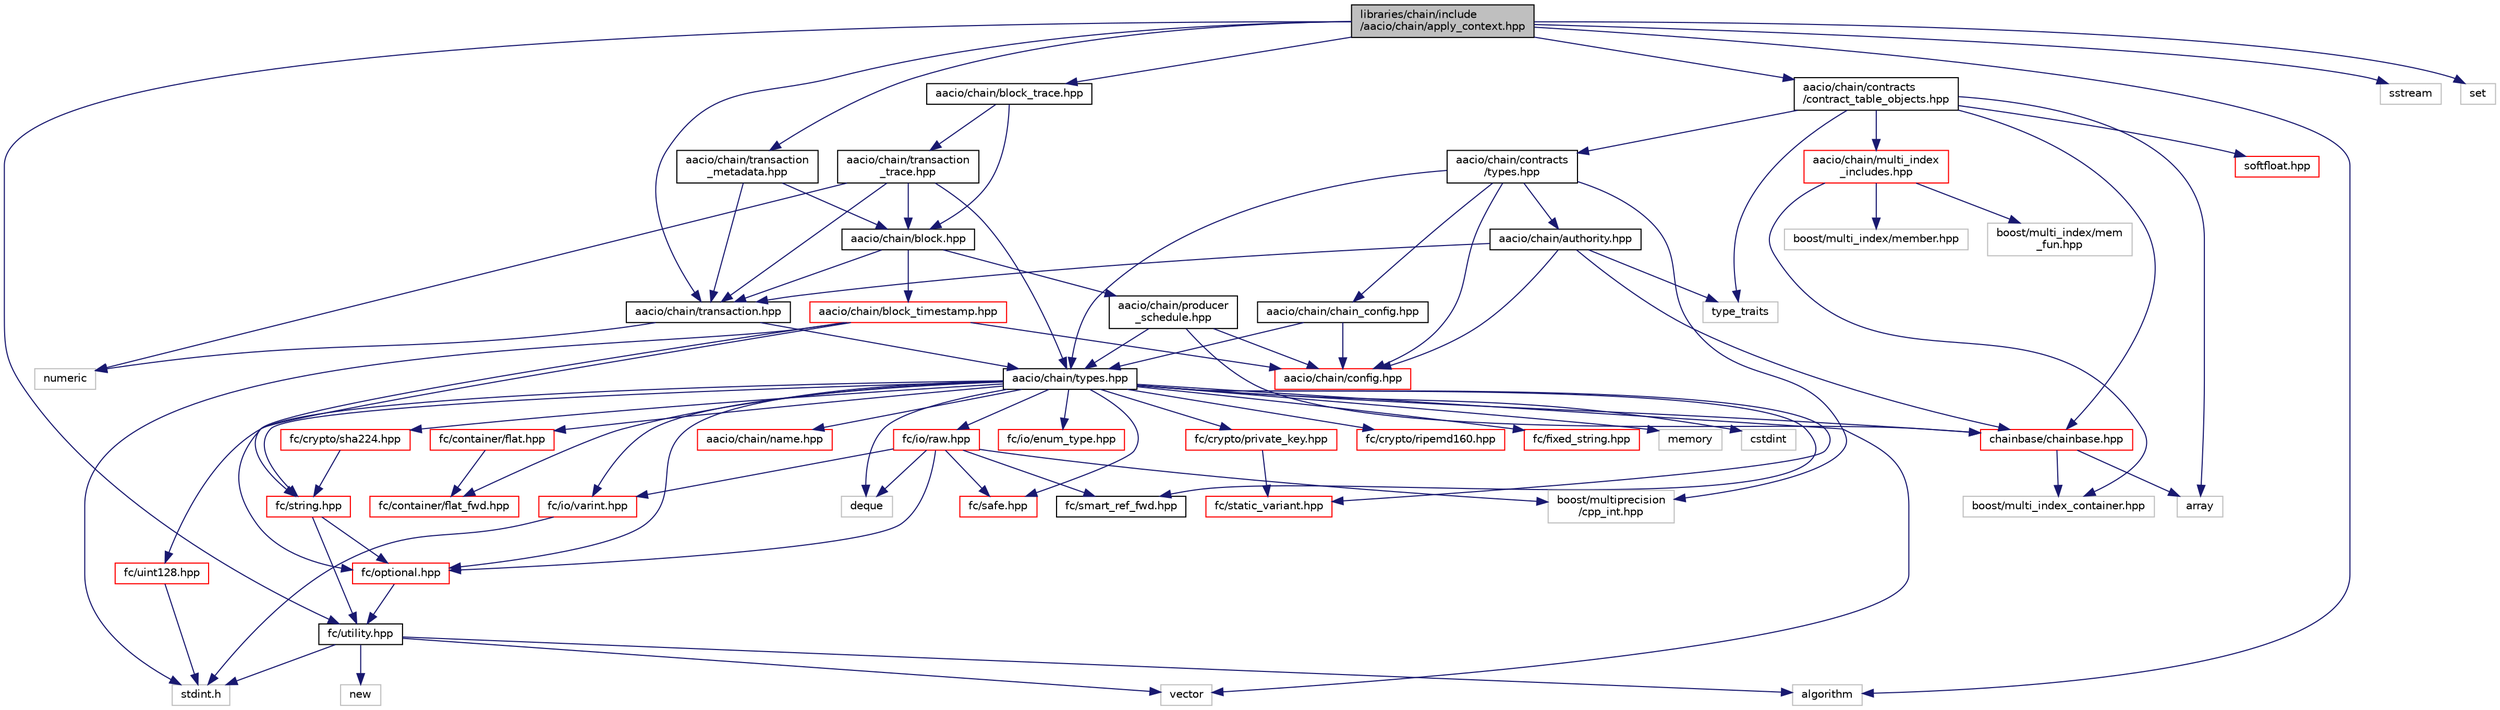 digraph "libraries/chain/include/aacio/chain/apply_context.hpp"
{
  edge [fontname="Helvetica",fontsize="10",labelfontname="Helvetica",labelfontsize="10"];
  node [fontname="Helvetica",fontsize="10",shape=record];
  Node0 [label="libraries/chain/include\l/aacio/chain/apply_context.hpp",height=0.2,width=0.4,color="black", fillcolor="grey75", style="filled", fontcolor="black"];
  Node0 -> Node1 [color="midnightblue",fontsize="10",style="solid",fontname="Helvetica"];
  Node1 [label="aacio/chain/block_trace.hpp",height=0.2,width=0.4,color="black", fillcolor="white", style="filled",URL="$block__trace_8hpp.html"];
  Node1 -> Node2 [color="midnightblue",fontsize="10",style="solid",fontname="Helvetica"];
  Node2 [label="aacio/chain/block.hpp",height=0.2,width=0.4,color="black", fillcolor="white", style="filled",URL="$block_8hpp.html"];
  Node2 -> Node3 [color="midnightblue",fontsize="10",style="solid",fontname="Helvetica"];
  Node3 [label="aacio/chain/block_timestamp.hpp",height=0.2,width=0.4,color="red", fillcolor="white", style="filled",URL="$block__timestamp_8hpp_source.html"];
  Node3 -> Node4 [color="midnightblue",fontsize="10",style="solid",fontname="Helvetica"];
  Node4 [label="aacio/chain/config.hpp",height=0.2,width=0.4,color="red", fillcolor="white", style="filled",URL="$libraries_2chain_2include_2aacio_2chain_2config_8hpp.html"];
  Node3 -> Node10 [color="midnightblue",fontsize="10",style="solid",fontname="Helvetica"];
  Node10 [label="stdint.h",height=0.2,width=0.4,color="grey75", fillcolor="white", style="filled"];
  Node3 -> Node8 [color="midnightblue",fontsize="10",style="solid",fontname="Helvetica"];
  Node8 [label="fc/string.hpp",height=0.2,width=0.4,color="red", fillcolor="white", style="filled",URL="$string_8hpp_source.html"];
  Node8 -> Node9 [color="midnightblue",fontsize="10",style="solid",fontname="Helvetica"];
  Node9 [label="fc/utility.hpp",height=0.2,width=0.4,color="black", fillcolor="white", style="filled",URL="$utility_8hpp_source.html"];
  Node9 -> Node10 [color="midnightblue",fontsize="10",style="solid",fontname="Helvetica"];
  Node9 -> Node11 [color="midnightblue",fontsize="10",style="solid",fontname="Helvetica"];
  Node11 [label="algorithm",height=0.2,width=0.4,color="grey75", fillcolor="white", style="filled"];
  Node9 -> Node12 [color="midnightblue",fontsize="10",style="solid",fontname="Helvetica"];
  Node12 [label="new",height=0.2,width=0.4,color="grey75", fillcolor="white", style="filled"];
  Node9 -> Node13 [color="midnightblue",fontsize="10",style="solid",fontname="Helvetica"];
  Node13 [label="vector",height=0.2,width=0.4,color="grey75", fillcolor="white", style="filled"];
  Node8 -> Node16 [color="midnightblue",fontsize="10",style="solid",fontname="Helvetica"];
  Node16 [label="fc/optional.hpp",height=0.2,width=0.4,color="red", fillcolor="white", style="filled",URL="$libraries_2fc_2include_2fc_2optional_8hpp_source.html"];
  Node16 -> Node9 [color="midnightblue",fontsize="10",style="solid",fontname="Helvetica"];
  Node3 -> Node16 [color="midnightblue",fontsize="10",style="solid",fontname="Helvetica"];
  Node2 -> Node144 [color="midnightblue",fontsize="10",style="solid",fontname="Helvetica"];
  Node144 [label="aacio/chain/transaction.hpp",height=0.2,width=0.4,color="black", fillcolor="white", style="filled",URL="$libraries_2chain_2include_2aacio_2chain_2transaction_8hpp.html"];
  Node144 -> Node53 [color="midnightblue",fontsize="10",style="solid",fontname="Helvetica"];
  Node53 [label="aacio/chain/types.hpp",height=0.2,width=0.4,color="black", fillcolor="white", style="filled",URL="$libraries_2chain_2include_2aacio_2chain_2types_8hpp.html"];
  Node53 -> Node54 [color="midnightblue",fontsize="10",style="solid",fontname="Helvetica"];
  Node54 [label="aacio/chain/name.hpp",height=0.2,width=0.4,color="red", fillcolor="white", style="filled",URL="$name_8hpp_source.html"];
  Node53 -> Node56 [color="midnightblue",fontsize="10",style="solid",fontname="Helvetica"];
  Node56 [label="chainbase/chainbase.hpp",height=0.2,width=0.4,color="red", fillcolor="white", style="filled",URL="$chainbase_8hpp_source.html"];
  Node56 -> Node67 [color="midnightblue",fontsize="10",style="solid",fontname="Helvetica"];
  Node67 [label="boost/multi_index_container.hpp",height=0.2,width=0.4,color="grey75", fillcolor="white", style="filled"];
  Node56 -> Node73 [color="midnightblue",fontsize="10",style="solid",fontname="Helvetica"];
  Node73 [label="array",height=0.2,width=0.4,color="grey75", fillcolor="white", style="filled"];
  Node53 -> Node32 [color="midnightblue",fontsize="10",style="solid",fontname="Helvetica"];
  Node32 [label="fc/container/flat_fwd.hpp",height=0.2,width=0.4,color="red", fillcolor="white", style="filled",URL="$flat__fwd_8hpp_source.html"];
  Node53 -> Node80 [color="midnightblue",fontsize="10",style="solid",fontname="Helvetica"];
  Node80 [label="fc/io/varint.hpp",height=0.2,width=0.4,color="red", fillcolor="white", style="filled",URL="$libraries_2fc_2include_2fc_2io_2varint_8hpp_source.html"];
  Node80 -> Node10 [color="midnightblue",fontsize="10",style="solid",fontname="Helvetica"];
  Node53 -> Node81 [color="midnightblue",fontsize="10",style="solid",fontname="Helvetica"];
  Node81 [label="fc/io/enum_type.hpp",height=0.2,width=0.4,color="red", fillcolor="white", style="filled",URL="$enum__type_8hpp_source.html"];
  Node53 -> Node90 [color="midnightblue",fontsize="10",style="solid",fontname="Helvetica"];
  Node90 [label="fc/crypto/sha224.hpp",height=0.2,width=0.4,color="red", fillcolor="white", style="filled",URL="$sha224_8hpp_source.html"];
  Node90 -> Node8 [color="midnightblue",fontsize="10",style="solid",fontname="Helvetica"];
  Node53 -> Node16 [color="midnightblue",fontsize="10",style="solid",fontname="Helvetica"];
  Node53 -> Node88 [color="midnightblue",fontsize="10",style="solid",fontname="Helvetica"];
  Node88 [label="fc/safe.hpp",height=0.2,width=0.4,color="red", fillcolor="white", style="filled",URL="$safe_8hpp_source.html"];
  Node53 -> Node91 [color="midnightblue",fontsize="10",style="solid",fontname="Helvetica"];
  Node91 [label="fc/container/flat.hpp",height=0.2,width=0.4,color="red", fillcolor="white", style="filled",URL="$libraries_2fc_2include_2fc_2container_2flat_8hpp_source.html"];
  Node91 -> Node32 [color="midnightblue",fontsize="10",style="solid",fontname="Helvetica"];
  Node53 -> Node8 [color="midnightblue",fontsize="10",style="solid",fontname="Helvetica"];
  Node53 -> Node92 [color="midnightblue",fontsize="10",style="solid",fontname="Helvetica"];
  Node92 [label="fc/io/raw.hpp",height=0.2,width=0.4,color="red", fillcolor="white", style="filled",URL="$raw_8hpp_source.html"];
  Node92 -> Node80 [color="midnightblue",fontsize="10",style="solid",fontname="Helvetica"];
  Node92 -> Node16 [color="midnightblue",fontsize="10",style="solid",fontname="Helvetica"];
  Node92 -> Node45 [color="midnightblue",fontsize="10",style="solid",fontname="Helvetica"];
  Node45 [label="fc/smart_ref_fwd.hpp",height=0.2,width=0.4,color="black", fillcolor="white", style="filled",URL="$smart__ref__fwd_8hpp_source.html"];
  Node92 -> Node88 [color="midnightblue",fontsize="10",style="solid",fontname="Helvetica"];
  Node92 -> Node30 [color="midnightblue",fontsize="10",style="solid",fontname="Helvetica"];
  Node30 [label="deque",height=0.2,width=0.4,color="grey75", fillcolor="white", style="filled"];
  Node92 -> Node47 [color="midnightblue",fontsize="10",style="solid",fontname="Helvetica"];
  Node47 [label="boost/multiprecision\l/cpp_int.hpp",height=0.2,width=0.4,color="grey75", fillcolor="white", style="filled"];
  Node53 -> Node97 [color="midnightblue",fontsize="10",style="solid",fontname="Helvetica"];
  Node97 [label="fc/uint128.hpp",height=0.2,width=0.4,color="red", fillcolor="white", style="filled",URL="$uint128_8hpp_source.html"];
  Node97 -> Node10 [color="midnightblue",fontsize="10",style="solid",fontname="Helvetica"];
  Node53 -> Node98 [color="midnightblue",fontsize="10",style="solid",fontname="Helvetica"];
  Node98 [label="fc/static_variant.hpp",height=0.2,width=0.4,color="red", fillcolor="white", style="filled",URL="$static__variant_8hpp_source.html"];
  Node53 -> Node45 [color="midnightblue",fontsize="10",style="solid",fontname="Helvetica"];
  Node53 -> Node99 [color="midnightblue",fontsize="10",style="solid",fontname="Helvetica"];
  Node99 [label="fc/crypto/ripemd160.hpp",height=0.2,width=0.4,color="red", fillcolor="white", style="filled",URL="$ripemd160_8hpp_source.html"];
  Node53 -> Node100 [color="midnightblue",fontsize="10",style="solid",fontname="Helvetica"];
  Node100 [label="fc/fixed_string.hpp",height=0.2,width=0.4,color="red", fillcolor="white", style="filled",URL="$fixed__string_8hpp_source.html"];
  Node53 -> Node101 [color="midnightblue",fontsize="10",style="solid",fontname="Helvetica"];
  Node101 [label="fc/crypto/private_key.hpp",height=0.2,width=0.4,color="red", fillcolor="white", style="filled",URL="$private__key_8hpp_source.html"];
  Node101 -> Node98 [color="midnightblue",fontsize="10",style="solid",fontname="Helvetica"];
  Node53 -> Node41 [color="midnightblue",fontsize="10",style="solid",fontname="Helvetica"];
  Node41 [label="memory",height=0.2,width=0.4,color="grey75", fillcolor="white", style="filled"];
  Node53 -> Node13 [color="midnightblue",fontsize="10",style="solid",fontname="Helvetica"];
  Node53 -> Node30 [color="midnightblue",fontsize="10",style="solid",fontname="Helvetica"];
  Node53 -> Node124 [color="midnightblue",fontsize="10",style="solid",fontname="Helvetica"];
  Node124 [label="cstdint",height=0.2,width=0.4,color="grey75", fillcolor="white", style="filled"];
  Node144 -> Node145 [color="midnightblue",fontsize="10",style="solid",fontname="Helvetica"];
  Node145 [label="numeric",height=0.2,width=0.4,color="grey75", fillcolor="white", style="filled"];
  Node2 -> Node146 [color="midnightblue",fontsize="10",style="solid",fontname="Helvetica"];
  Node146 [label="aacio/chain/producer\l_schedule.hpp",height=0.2,width=0.4,color="black", fillcolor="white", style="filled",URL="$libraries_2chain_2include_2aacio_2chain_2producer__schedule_8hpp_source.html"];
  Node146 -> Node4 [color="midnightblue",fontsize="10",style="solid",fontname="Helvetica"];
  Node146 -> Node53 [color="midnightblue",fontsize="10",style="solid",fontname="Helvetica"];
  Node146 -> Node56 [color="midnightblue",fontsize="10",style="solid",fontname="Helvetica"];
  Node1 -> Node147 [color="midnightblue",fontsize="10",style="solid",fontname="Helvetica"];
  Node147 [label="aacio/chain/transaction\l_trace.hpp",height=0.2,width=0.4,color="black", fillcolor="white", style="filled",URL="$transaction__trace_8hpp.html"];
  Node147 -> Node53 [color="midnightblue",fontsize="10",style="solid",fontname="Helvetica"];
  Node147 -> Node144 [color="midnightblue",fontsize="10",style="solid",fontname="Helvetica"];
  Node147 -> Node2 [color="midnightblue",fontsize="10",style="solid",fontname="Helvetica"];
  Node147 -> Node145 [color="midnightblue",fontsize="10",style="solid",fontname="Helvetica"];
  Node0 -> Node144 [color="midnightblue",fontsize="10",style="solid",fontname="Helvetica"];
  Node0 -> Node148 [color="midnightblue",fontsize="10",style="solid",fontname="Helvetica"];
  Node148 [label="aacio/chain/transaction\l_metadata.hpp",height=0.2,width=0.4,color="black", fillcolor="white", style="filled",URL="$transaction__metadata_8hpp.html"];
  Node148 -> Node144 [color="midnightblue",fontsize="10",style="solid",fontname="Helvetica"];
  Node148 -> Node2 [color="midnightblue",fontsize="10",style="solid",fontname="Helvetica"];
  Node0 -> Node149 [color="midnightblue",fontsize="10",style="solid",fontname="Helvetica"];
  Node149 [label="aacio/chain/contracts\l/contract_table_objects.hpp",height=0.2,width=0.4,color="black", fillcolor="white", style="filled",URL="$contract__table__objects_8hpp.html"];
  Node149 -> Node150 [color="midnightblue",fontsize="10",style="solid",fontname="Helvetica"];
  Node150 [label="aacio/chain/contracts\l/types.hpp",height=0.2,width=0.4,color="black", fillcolor="white", style="filled",URL="$libraries_2chain_2include_2aacio_2chain_2contracts_2types_8hpp_source.html"];
  Node150 -> Node151 [color="midnightblue",fontsize="10",style="solid",fontname="Helvetica"];
  Node151 [label="aacio/chain/authority.hpp",height=0.2,width=0.4,color="black", fillcolor="white", style="filled",URL="$authority_8hpp.html"];
  Node151 -> Node56 [color="midnightblue",fontsize="10",style="solid",fontname="Helvetica"];
  Node151 -> Node144 [color="midnightblue",fontsize="10",style="solid",fontname="Helvetica"];
  Node151 -> Node4 [color="midnightblue",fontsize="10",style="solid",fontname="Helvetica"];
  Node151 -> Node152 [color="midnightblue",fontsize="10",style="solid",fontname="Helvetica"];
  Node152 [label="type_traits",height=0.2,width=0.4,color="grey75", fillcolor="white", style="filled"];
  Node150 -> Node153 [color="midnightblue",fontsize="10",style="solid",fontname="Helvetica"];
  Node153 [label="aacio/chain/chain_config.hpp",height=0.2,width=0.4,color="black", fillcolor="white", style="filled",URL="$chain__config_8hpp.html"];
  Node153 -> Node53 [color="midnightblue",fontsize="10",style="solid",fontname="Helvetica"];
  Node153 -> Node4 [color="midnightblue",fontsize="10",style="solid",fontname="Helvetica"];
  Node150 -> Node4 [color="midnightblue",fontsize="10",style="solid",fontname="Helvetica"];
  Node150 -> Node53 [color="midnightblue",fontsize="10",style="solid",fontname="Helvetica"];
  Node150 -> Node47 [color="midnightblue",fontsize="10",style="solid",fontname="Helvetica"];
  Node149 -> Node154 [color="midnightblue",fontsize="10",style="solid",fontname="Helvetica"];
  Node154 [label="aacio/chain/multi_index\l_includes.hpp",height=0.2,width=0.4,color="red", fillcolor="white", style="filled",URL="$multi__index__includes_8hpp.html"];
  Node154 -> Node67 [color="midnightblue",fontsize="10",style="solid",fontname="Helvetica"];
  Node154 -> Node155 [color="midnightblue",fontsize="10",style="solid",fontname="Helvetica"];
  Node155 [label="boost/multi_index/member.hpp",height=0.2,width=0.4,color="grey75", fillcolor="white", style="filled"];
  Node154 -> Node156 [color="midnightblue",fontsize="10",style="solid",fontname="Helvetica"];
  Node156 [label="boost/multi_index/mem\l_fun.hpp",height=0.2,width=0.4,color="grey75", fillcolor="white", style="filled"];
  Node149 -> Node159 [color="midnightblue",fontsize="10",style="solid",fontname="Helvetica"];
  Node159 [label="softfloat.hpp",height=0.2,width=0.4,color="red", fillcolor="white", style="filled",URL="$softfloat_8hpp_source.html"];
  Node149 -> Node56 [color="midnightblue",fontsize="10",style="solid",fontname="Helvetica"];
  Node149 -> Node73 [color="midnightblue",fontsize="10",style="solid",fontname="Helvetica"];
  Node149 -> Node152 [color="midnightblue",fontsize="10",style="solid",fontname="Helvetica"];
  Node0 -> Node9 [color="midnightblue",fontsize="10",style="solid",fontname="Helvetica"];
  Node0 -> Node161 [color="midnightblue",fontsize="10",style="solid",fontname="Helvetica"];
  Node161 [label="sstream",height=0.2,width=0.4,color="grey75", fillcolor="white", style="filled"];
  Node0 -> Node11 [color="midnightblue",fontsize="10",style="solid",fontname="Helvetica"];
  Node0 -> Node42 [color="midnightblue",fontsize="10",style="solid",fontname="Helvetica"];
  Node42 [label="set",height=0.2,width=0.4,color="grey75", fillcolor="white", style="filled"];
}

